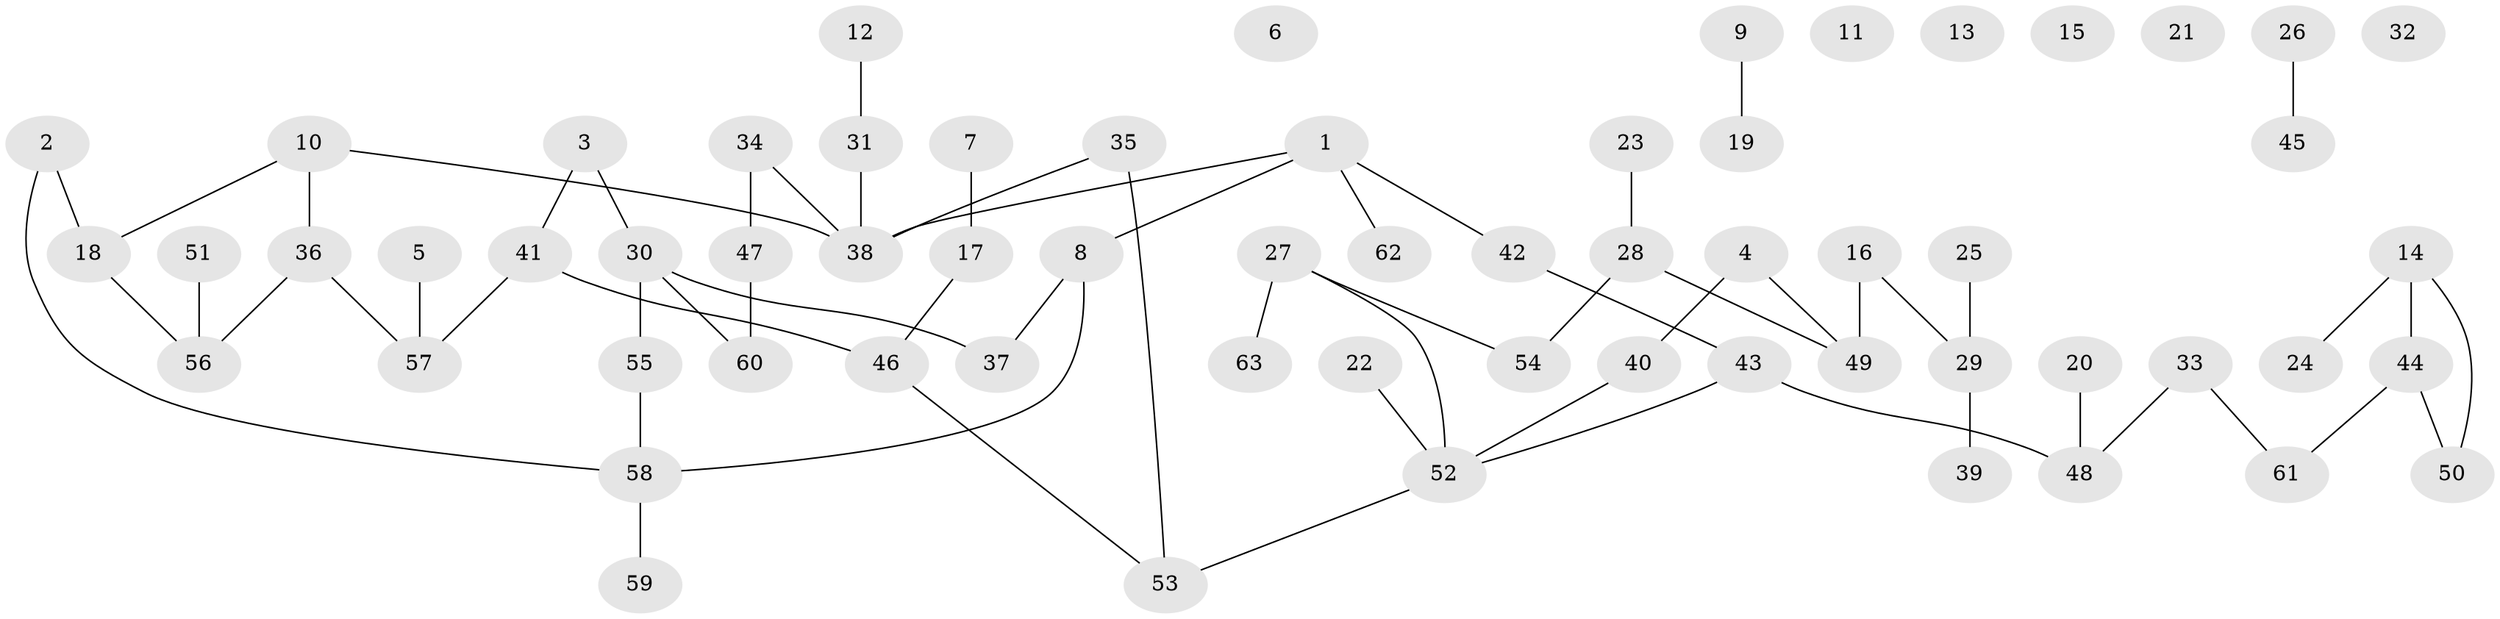 // coarse degree distribution, {0: 0.13636363636363635, 1: 0.29545454545454547, 3: 0.13636363636363635, 2: 0.3181818181818182, 5: 0.06818181818181818, 6: 0.022727272727272728, 4: 0.022727272727272728}
// Generated by graph-tools (version 1.1) at 2025/44/03/04/25 21:44:06]
// undirected, 63 vertices, 63 edges
graph export_dot {
graph [start="1"]
  node [color=gray90,style=filled];
  1;
  2;
  3;
  4;
  5;
  6;
  7;
  8;
  9;
  10;
  11;
  12;
  13;
  14;
  15;
  16;
  17;
  18;
  19;
  20;
  21;
  22;
  23;
  24;
  25;
  26;
  27;
  28;
  29;
  30;
  31;
  32;
  33;
  34;
  35;
  36;
  37;
  38;
  39;
  40;
  41;
  42;
  43;
  44;
  45;
  46;
  47;
  48;
  49;
  50;
  51;
  52;
  53;
  54;
  55;
  56;
  57;
  58;
  59;
  60;
  61;
  62;
  63;
  1 -- 8;
  1 -- 38;
  1 -- 42;
  1 -- 62;
  2 -- 18;
  2 -- 58;
  3 -- 30;
  3 -- 41;
  4 -- 40;
  4 -- 49;
  5 -- 57;
  7 -- 17;
  8 -- 37;
  8 -- 58;
  9 -- 19;
  10 -- 18;
  10 -- 36;
  10 -- 38;
  12 -- 31;
  14 -- 24;
  14 -- 44;
  14 -- 50;
  16 -- 29;
  16 -- 49;
  17 -- 46;
  18 -- 56;
  20 -- 48;
  22 -- 52;
  23 -- 28;
  25 -- 29;
  26 -- 45;
  27 -- 52;
  27 -- 54;
  27 -- 63;
  28 -- 49;
  28 -- 54;
  29 -- 39;
  30 -- 37;
  30 -- 55;
  30 -- 60;
  31 -- 38;
  33 -- 48;
  33 -- 61;
  34 -- 38;
  34 -- 47;
  35 -- 38;
  35 -- 53;
  36 -- 56;
  36 -- 57;
  40 -- 52;
  41 -- 46;
  41 -- 57;
  42 -- 43;
  43 -- 48;
  43 -- 52;
  44 -- 50;
  44 -- 61;
  46 -- 53;
  47 -- 60;
  51 -- 56;
  52 -- 53;
  55 -- 58;
  58 -- 59;
}
